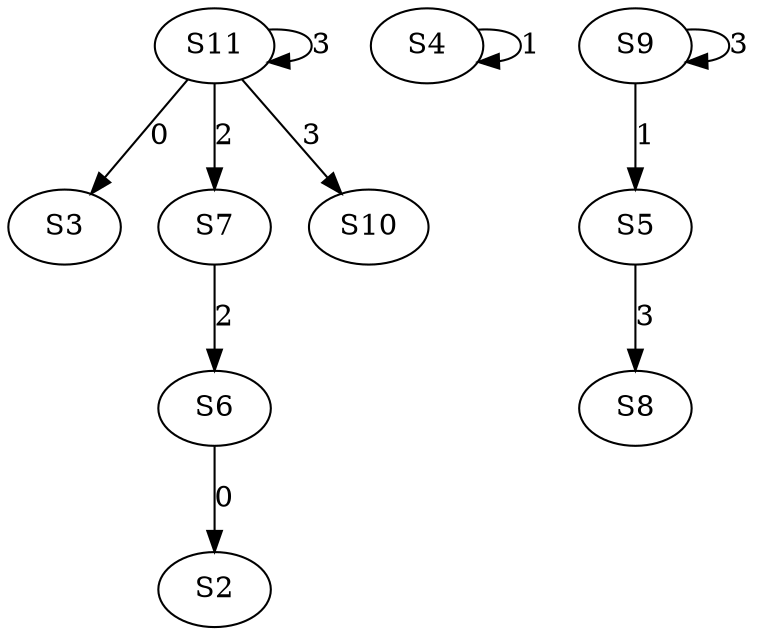 strict digraph {
	S6 -> S2 [ label = 0 ];
	S11 -> S3 [ label = 0 ];
	S4 -> S4 [ label = 1 ];
	S9 -> S5 [ label = 1 ];
	S7 -> S6 [ label = 2 ];
	S11 -> S7 [ label = 2 ];
	S5 -> S8 [ label = 3 ];
	S9 -> S9 [ label = 3 ];
	S11 -> S10 [ label = 3 ];
	S11 -> S11 [ label = 3 ];
}